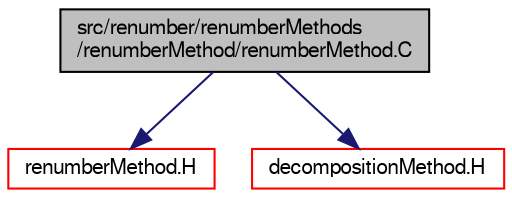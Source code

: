 digraph "src/renumber/renumberMethods/renumberMethod/renumberMethod.C"
{
  bgcolor="transparent";
  edge [fontname="FreeSans",fontsize="10",labelfontname="FreeSans",labelfontsize="10"];
  node [fontname="FreeSans",fontsize="10",shape=record];
  Node0 [label="src/renumber/renumberMethods\l/renumberMethod/renumberMethod.C",height=0.2,width=0.4,color="black", fillcolor="grey75", style="filled", fontcolor="black"];
  Node0 -> Node1 [color="midnightblue",fontsize="10",style="solid",fontname="FreeSans"];
  Node1 [label="renumberMethod.H",height=0.2,width=0.4,color="red",URL="$a14468.html"];
  Node0 -> Node223 [color="midnightblue",fontsize="10",style="solid",fontname="FreeSans"];
  Node223 [label="decompositionMethod.H",height=0.2,width=0.4,color="red",URL="$a12983.html"];
}
